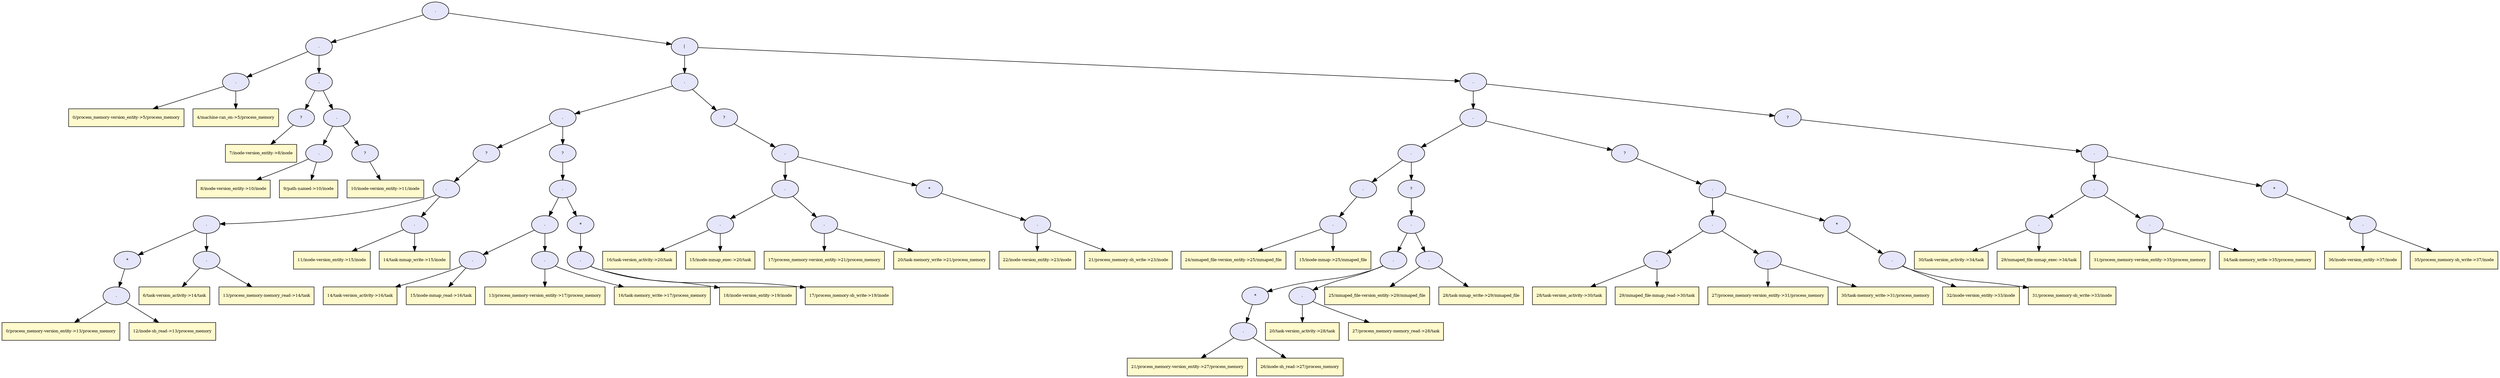 digraph RGL__DirectedAdjacencyGraph {119[fontsize = 8,label = ".",shape = ellipse, fillcolor="#e6e6fa", style = filled]

119 -> 16[fontsize = 8, color="#000000"]

16[fontsize = 8,label = ".",shape = ellipse, fillcolor="#e6e6fa", style = filled]

16 -> 5[fontsize = 8, color="#000000"]

5[fontsize = 8,label = ".",shape = ellipse, fillcolor="#e6e6fa", style = filled]

5 -> 3[fontsize = 8, color="#000000"]

3[fontsize = 8,label = "0/process_memory-version_entity->5/process_memory",shape = rectangle, fillcolor="#fffacd", style = filled]

5 -> 4[fontsize = 8, color="#000000"]

4[fontsize = 8,label = "4/machine-ran_on->5/process_memory",shape = rectangle, fillcolor="#fffacd", style = filled]

16 -> 15[fontsize = 8, color="#000000"]

15[fontsize = 8,label = ".",shape = ellipse, fillcolor="#e6e6fa", style = filled]

15 -> 8[fontsize = 8, color="#000000"]

8[fontsize = 8,label = "?",shape = ellipse, fillcolor="#e6e6fa", style = filled]

8 -> 7[fontsize = 8, color="#000000"]

7[fontsize = 8,label = "7/inode-version_entity->8/inode",shape = rectangle, fillcolor="#fffacd", style = filled]

15 -> 14[fontsize = 8, color="#000000"]

14[fontsize = 8,label = ".",shape = ellipse, fillcolor="#e6e6fa", style = filled]

14 -> 11[fontsize = 8, color="#000000"]

11[fontsize = 8,label = ".",shape = ellipse, fillcolor="#e6e6fa", style = filled]

11 -> 9[fontsize = 8, color="#000000"]

9[fontsize = 8,label = "8/inode-version_entity->10/inode",shape = rectangle, fillcolor="#fffacd", style = filled]

11 -> 10[fontsize = 8, color="#000000"]

10[fontsize = 8,label = "9/path-named->10/inode",shape = rectangle, fillcolor="#fffacd", style = filled]

14 -> 13[fontsize = 8, color="#000000"]

13[fontsize = 8,label = "?",shape = ellipse, fillcolor="#e6e6fa", style = filled]

13 -> 12[fontsize = 8, color="#000000"]

12[fontsize = 8,label = "10/inode-version_entity->11/inode",shape = rectangle, fillcolor="#fffacd", style = filled]

119 -> 118[fontsize = 8, color="#000000"]

118[fontsize = 8,label = "|",shape = ellipse, fillcolor="#e6e6fa", style = filled]

118 -> 64[fontsize = 8, color="#000000"]

64[fontsize = 8,label = ".",shape = ellipse, fillcolor="#e6e6fa", style = filled]

64 -> 48[fontsize = 8, color="#000000"]

48[fontsize = 8,label = ".",shape = ellipse, fillcolor="#e6e6fa", style = filled]

48 -> 31[fontsize = 8, color="#000000"]

31[fontsize = 8,label = "?",shape = ellipse, fillcolor="#e6e6fa", style = filled]

31 -> 30[fontsize = 8, color="#000000"]

30[fontsize = 8,label = ".",shape = ellipse, fillcolor="#e6e6fa", style = filled]

30 -> 26[fontsize = 8, color="#000000"]

26[fontsize = 8,label = ".",shape = ellipse, fillcolor="#e6e6fa", style = filled]

26 -> 21[fontsize = 8, color="#000000"]

21[fontsize = 8,label = "*",shape = ellipse, fillcolor="#e6e6fa", style = filled]

21 -> 19[fontsize = 8, color="#000000"]

19[fontsize = 8,label = ".",shape = ellipse, fillcolor="#e6e6fa", style = filled]

19 -> 17[fontsize = 8, color="#000000"]

17[fontsize = 8,label = "0/process_memory-version_entity->13/process_memory",shape = rectangle, fillcolor="#fffacd", style = filled]

19 -> 18[fontsize = 8, color="#000000"]

18[fontsize = 8,label = "12/inode-sh_read->13/process_memory",shape = rectangle, fillcolor="#fffacd", style = filled]

26 -> 25[fontsize = 8, color="#000000"]

25[fontsize = 8,label = ".",shape = ellipse, fillcolor="#e6e6fa", style = filled]

25 -> 23[fontsize = 8, color="#000000"]

23[fontsize = 8,label = "6/task-version_activity->14/task",shape = rectangle, fillcolor="#fffacd", style = filled]

25 -> 24[fontsize = 8, color="#000000"]

24[fontsize = 8,label = "13/process_memory-memory_read->14/task",shape = rectangle, fillcolor="#fffacd", style = filled]

30 -> 29[fontsize = 8, color="#000000"]

29[fontsize = 8,label = ".",shape = ellipse, fillcolor="#e6e6fa", style = filled]

29 -> 27[fontsize = 8, color="#000000"]

27[fontsize = 8,label = "11/inode-version_entity->15/inode",shape = rectangle, fillcolor="#fffacd", style = filled]

29 -> 28[fontsize = 8, color="#000000"]

28[fontsize = 8,label = "14/task-mmap_write->15/inode",shape = rectangle, fillcolor="#fffacd", style = filled]

48 -> 47[fontsize = 8, color="#000000"]

47[fontsize = 8,label = "?",shape = ellipse, fillcolor="#e6e6fa", style = filled]

47 -> 46[fontsize = 8, color="#000000"]

46[fontsize = 8,label = ".",shape = ellipse, fillcolor="#e6e6fa", style = filled]

46 -> 40[fontsize = 8, color="#000000"]

40[fontsize = 8,label = ".",shape = ellipse, fillcolor="#e6e6fa", style = filled]

40 -> 35[fontsize = 8, color="#000000"]

35[fontsize = 8,label = ".",shape = ellipse, fillcolor="#e6e6fa", style = filled]

35 -> 33[fontsize = 8, color="#000000"]

33[fontsize = 8,label = "14/task-version_activity->16/task",shape = rectangle, fillcolor="#fffacd", style = filled]

35 -> 34[fontsize = 8, color="#000000"]

34[fontsize = 8,label = "15/inode-mmap_read->16/task",shape = rectangle, fillcolor="#fffacd", style = filled]

40 -> 39[fontsize = 8, color="#000000"]

39[fontsize = 8,label = ".",shape = ellipse, fillcolor="#e6e6fa", style = filled]

39 -> 37[fontsize = 8, color="#000000"]

37[fontsize = 8,label = "13/process_memory-version_entity->17/process_memory",shape = rectangle, fillcolor="#fffacd", style = filled]

39 -> 38[fontsize = 8, color="#000000"]

38[fontsize = 8,label = "16/task-memory_write->17/process_memory",shape = rectangle, fillcolor="#fffacd", style = filled]

46 -> 45[fontsize = 8, color="#000000"]

45[fontsize = 8,label = "*",shape = ellipse, fillcolor="#e6e6fa", style = filled]

45 -> 43[fontsize = 8, color="#000000"]

43[fontsize = 8,label = ".",shape = ellipse, fillcolor="#e6e6fa", style = filled]

43 -> 41[fontsize = 8, color="#000000"]

41[fontsize = 8,label = "18/inode-version_entity->19/inode",shape = rectangle, fillcolor="#fffacd", style = filled]

43 -> 42[fontsize = 8, color="#000000"]

42[fontsize = 8,label = "17/process_memory-sh_write->19/inode",shape = rectangle, fillcolor="#fffacd", style = filled]

64 -> 63[fontsize = 8, color="#000000"]

63[fontsize = 8,label = "?",shape = ellipse, fillcolor="#e6e6fa", style = filled]

63 -> 62[fontsize = 8, color="#000000"]

62[fontsize = 8,label = ".",shape = ellipse, fillcolor="#e6e6fa", style = filled]

62 -> 56[fontsize = 8, color="#000000"]

56[fontsize = 8,label = ".",shape = ellipse, fillcolor="#e6e6fa", style = filled]

56 -> 51[fontsize = 8, color="#000000"]

51[fontsize = 8,label = ".",shape = ellipse, fillcolor="#e6e6fa", style = filled]

51 -> 49[fontsize = 8, color="#000000"]

49[fontsize = 8,label = "16/task-version_activity->20/task",shape = rectangle, fillcolor="#fffacd", style = filled]

51 -> 50[fontsize = 8, color="#000000"]

50[fontsize = 8,label = "15/inode-mmap_exec->20/task",shape = rectangle, fillcolor="#fffacd", style = filled]

56 -> 55[fontsize = 8, color="#000000"]

55[fontsize = 8,label = ".",shape = ellipse, fillcolor="#e6e6fa", style = filled]

55 -> 53[fontsize = 8, color="#000000"]

53[fontsize = 8,label = "17/process_memory-version_entity->21/process_memory",shape = rectangle, fillcolor="#fffacd", style = filled]

55 -> 54[fontsize = 8, color="#000000"]

54[fontsize = 8,label = "20/task-memory_write->21/process_memory",shape = rectangle, fillcolor="#fffacd", style = filled]

62 -> 61[fontsize = 8, color="#000000"]

61[fontsize = 8,label = "*",shape = ellipse, fillcolor="#e6e6fa", style = filled]

61 -> 59[fontsize = 8, color="#000000"]

59[fontsize = 8,label = ".",shape = ellipse, fillcolor="#e6e6fa", style = filled]

59 -> 57[fontsize = 8, color="#000000"]

57[fontsize = 8,label = "22/inode-version_entity->23/inode",shape = rectangle, fillcolor="#fffacd", style = filled]

59 -> 58[fontsize = 8, color="#000000"]

58[fontsize = 8,label = "21/process_memory-sh_write->23/inode",shape = rectangle, fillcolor="#fffacd", style = filled]

118 -> 117[fontsize = 8, color="#000000"]

117[fontsize = 8,label = ".",shape = ellipse, fillcolor="#e6e6fa", style = filled]

117 -> 101[fontsize = 8, color="#000000"]

101[fontsize = 8,label = ".",shape = ellipse, fillcolor="#e6e6fa", style = filled]

101 -> 85[fontsize = 8, color="#000000"]

85[fontsize = 8,label = ".",shape = ellipse, fillcolor="#e6e6fa", style = filled]

85 -> 68[fontsize = 8, color="#000000"]

68[fontsize = 8,label = ".",shape = ellipse, fillcolor="#e6e6fa", style = filled]

68 -> 67[fontsize = 8, color="#000000"]

67[fontsize = 8,label = ".",shape = ellipse, fillcolor="#e6e6fa", style = filled]

67 -> 65[fontsize = 8, color="#000000"]

65[fontsize = 8,label = "24/mmaped_file-version_entity->25/mmaped_file",shape = rectangle, fillcolor="#fffacd", style = filled]

67 -> 66[fontsize = 8, color="#000000"]

66[fontsize = 8,label = "15/inode-mmap->25/mmaped_file",shape = rectangle, fillcolor="#fffacd", style = filled]

85 -> 84[fontsize = 8, color="#000000"]

84[fontsize = 8,label = "?",shape = ellipse, fillcolor="#e6e6fa", style = filled]

84 -> 83[fontsize = 8, color="#000000"]

83[fontsize = 8,label = ".",shape = ellipse, fillcolor="#e6e6fa", style = filled]

83 -> 79[fontsize = 8, color="#000000"]

79[fontsize = 8,label = ".",shape = ellipse, fillcolor="#e6e6fa", style = filled]

79 -> 74[fontsize = 8, color="#000000"]

74[fontsize = 8,label = "*",shape = ellipse, fillcolor="#e6e6fa", style = filled]

74 -> 72[fontsize = 8, color="#000000"]

72[fontsize = 8,label = ".",shape = ellipse, fillcolor="#e6e6fa", style = filled]

72 -> 70[fontsize = 8, color="#000000"]

70[fontsize = 8,label = "21/process_memory-version_entity->27/process_memory",shape = rectangle, fillcolor="#fffacd", style = filled]

72 -> 71[fontsize = 8, color="#000000"]

71[fontsize = 8,label = "26/inode-sh_read->27/process_memory",shape = rectangle, fillcolor="#fffacd", style = filled]

79 -> 78[fontsize = 8, color="#000000"]

78[fontsize = 8,label = ".",shape = ellipse, fillcolor="#e6e6fa", style = filled]

78 -> 76[fontsize = 8, color="#000000"]

76[fontsize = 8,label = "20/task-version_activity->28/task",shape = rectangle, fillcolor="#fffacd", style = filled]

78 -> 77[fontsize = 8, color="#000000"]

77[fontsize = 8,label = "27/process_memory-memory_read->28/task",shape = rectangle, fillcolor="#fffacd", style = filled]

83 -> 82[fontsize = 8, color="#000000"]

82[fontsize = 8,label = ".",shape = ellipse, fillcolor="#e6e6fa", style = filled]

82 -> 80[fontsize = 8, color="#000000"]

80[fontsize = 8,label = "25/mmaped_file-version_entity->29/mmaped_file",shape = rectangle, fillcolor="#fffacd", style = filled]

82 -> 81[fontsize = 8, color="#000000"]

81[fontsize = 8,label = "28/task-mmap_write->29/mmaped_file",shape = rectangle, fillcolor="#fffacd", style = filled]

101 -> 100[fontsize = 8, color="#000000"]

100[fontsize = 8,label = "?",shape = ellipse, fillcolor="#e6e6fa", style = filled]

100 -> 99[fontsize = 8, color="#000000"]

99[fontsize = 8,label = ".",shape = ellipse, fillcolor="#e6e6fa", style = filled]

99 -> 93[fontsize = 8, color="#000000"]

93[fontsize = 8,label = ".",shape = ellipse, fillcolor="#e6e6fa", style = filled]

93 -> 88[fontsize = 8, color="#000000"]

88[fontsize = 8,label = ".",shape = ellipse, fillcolor="#e6e6fa", style = filled]

88 -> 86[fontsize = 8, color="#000000"]

86[fontsize = 8,label = "28/task-version_activity->30/task",shape = rectangle, fillcolor="#fffacd", style = filled]

88 -> 87[fontsize = 8, color="#000000"]

87[fontsize = 8,label = "29/mmaped_file-mmap_read->30/task",shape = rectangle, fillcolor="#fffacd", style = filled]

93 -> 92[fontsize = 8, color="#000000"]

92[fontsize = 8,label = ".",shape = ellipse, fillcolor="#e6e6fa", style = filled]

92 -> 90[fontsize = 8, color="#000000"]

90[fontsize = 8,label = "27/process_memory-version_entity->31/process_memory",shape = rectangle, fillcolor="#fffacd", style = filled]

92 -> 91[fontsize = 8, color="#000000"]

91[fontsize = 8,label = "30/task-memory_write->31/process_memory",shape = rectangle, fillcolor="#fffacd", style = filled]

99 -> 98[fontsize = 8, color="#000000"]

98[fontsize = 8,label = "*",shape = ellipse, fillcolor="#e6e6fa", style = filled]

98 -> 96[fontsize = 8, color="#000000"]

96[fontsize = 8,label = ".",shape = ellipse, fillcolor="#e6e6fa", style = filled]

96 -> 94[fontsize = 8, color="#000000"]

94[fontsize = 8,label = "32/inode-version_entity->33/inode",shape = rectangle, fillcolor="#fffacd", style = filled]

96 -> 95[fontsize = 8, color="#000000"]

95[fontsize = 8,label = "31/process_memory-sh_write->33/inode",shape = rectangle, fillcolor="#fffacd", style = filled]

117 -> 116[fontsize = 8, color="#000000"]

116[fontsize = 8,label = "?",shape = ellipse, fillcolor="#e6e6fa", style = filled]

116 -> 115[fontsize = 8, color="#000000"]

115[fontsize = 8,label = ".",shape = ellipse, fillcolor="#e6e6fa", style = filled]

115 -> 109[fontsize = 8, color="#000000"]

109[fontsize = 8,label = ".",shape = ellipse, fillcolor="#e6e6fa", style = filled]

109 -> 104[fontsize = 8, color="#000000"]

104[fontsize = 8,label = ".",shape = ellipse, fillcolor="#e6e6fa", style = filled]

104 -> 102[fontsize = 8, color="#000000"]

102[fontsize = 8,label = "30/task-version_activity->34/task",shape = rectangle, fillcolor="#fffacd", style = filled]

104 -> 103[fontsize = 8, color="#000000"]

103[fontsize = 8,label = "29/mmaped_file-mmap_exec->34/task",shape = rectangle, fillcolor="#fffacd", style = filled]

109 -> 108[fontsize = 8, color="#000000"]

108[fontsize = 8,label = ".",shape = ellipse, fillcolor="#e6e6fa", style = filled]

108 -> 106[fontsize = 8, color="#000000"]

106[fontsize = 8,label = "31/process_memory-version_entity->35/process_memory",shape = rectangle, fillcolor="#fffacd", style = filled]

108 -> 107[fontsize = 8, color="#000000"]

107[fontsize = 8,label = "34/task-memory_write->35/process_memory",shape = rectangle, fillcolor="#fffacd", style = filled]

115 -> 114[fontsize = 8, color="#000000"]

114[fontsize = 8,label = "*",shape = ellipse, fillcolor="#e6e6fa", style = filled]

114 -> 112[fontsize = 8, color="#000000"]

112[fontsize = 8,label = ".",shape = ellipse, fillcolor="#e6e6fa", style = filled]

112 -> 110[fontsize = 8, color="#000000"]

110[fontsize = 8,label = "36/inode-version_entity->37/inode",shape = rectangle, fillcolor="#fffacd", style = filled]

112 -> 111[fontsize = 8, color="#000000"]

111[fontsize = 8,label = "35/process_memory-sh_write->37/inode",shape = rectangle, fillcolor="#fffacd", style = filled]

}